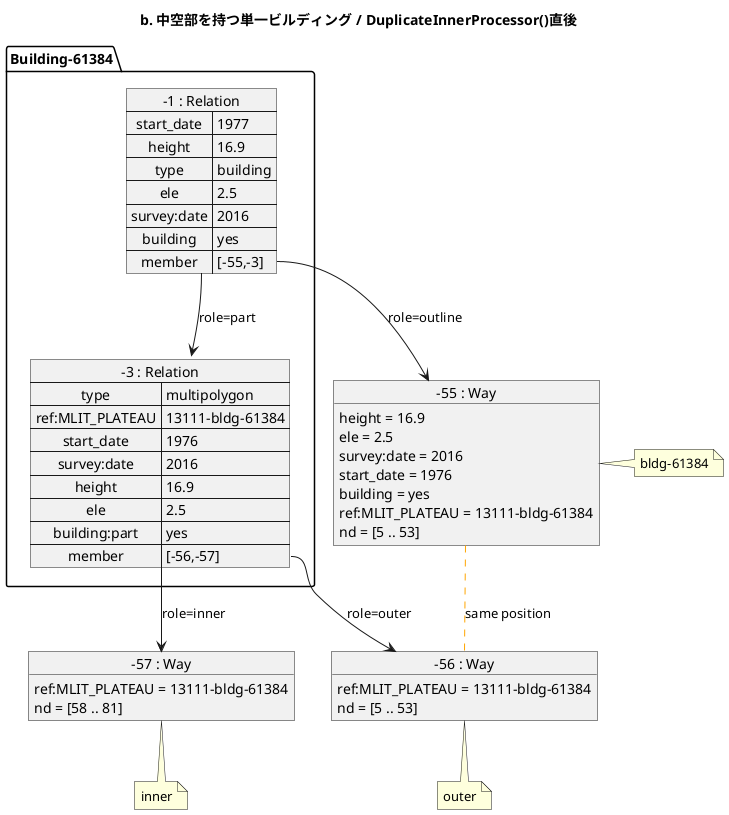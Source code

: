 ﻿@startuml
title b. 中空部を持つ単一ビルディング / DuplicateInnerProcessor()直後

object "-55 : Way" as Way_55 {
  height = 16.9
  ele = 2.5
  survey:date = 2016
  start_date = 1976
  building = yes
  ref:MLIT_PLATEAU = 13111-bldg-61384
  nd = [5 .. 53]
}
note right : bldg-61384

object "-56 : Way" as Way_56 {
  ref:MLIT_PLATEAU = 13111-bldg-61384
  nd = [5 .. 53]
}
note bottom : outer

Way_55 .[#orange]. Way_56 : same position

object "-57 : Way" as Way_57 {
  ref:MLIT_PLATEAU = 13111-bldg-61384
  nd = [58 .. 81]
}
note bottom : inner

package Building-61384 {
  map "-3 : Relation" as Relation_3 {
    type => multipolygon
    ref:MLIT_PLATEAU => 13111-bldg-61384
    start_date => 1976
    survey:date => 2016
    height => 16.9
    ele => 2.5
    building:part => yes
    member => [-56,-57]
  }
  Relation_3::member --> Way_56	: role=outer
  Relation_3::member --> Way_57	: role=inner

  map "-1 : Relation" as Relation_1 {
    start_date => 1977
    height => 16.9
    type => building
    ele => 2.5
    survey:date => 2016
    building => yes
    member => [-55,-3]
  }
  Relation_1::member --> Way_55	: role=outline
  Relation_1::member --> Relation_3	: role=part
}
@enduml
